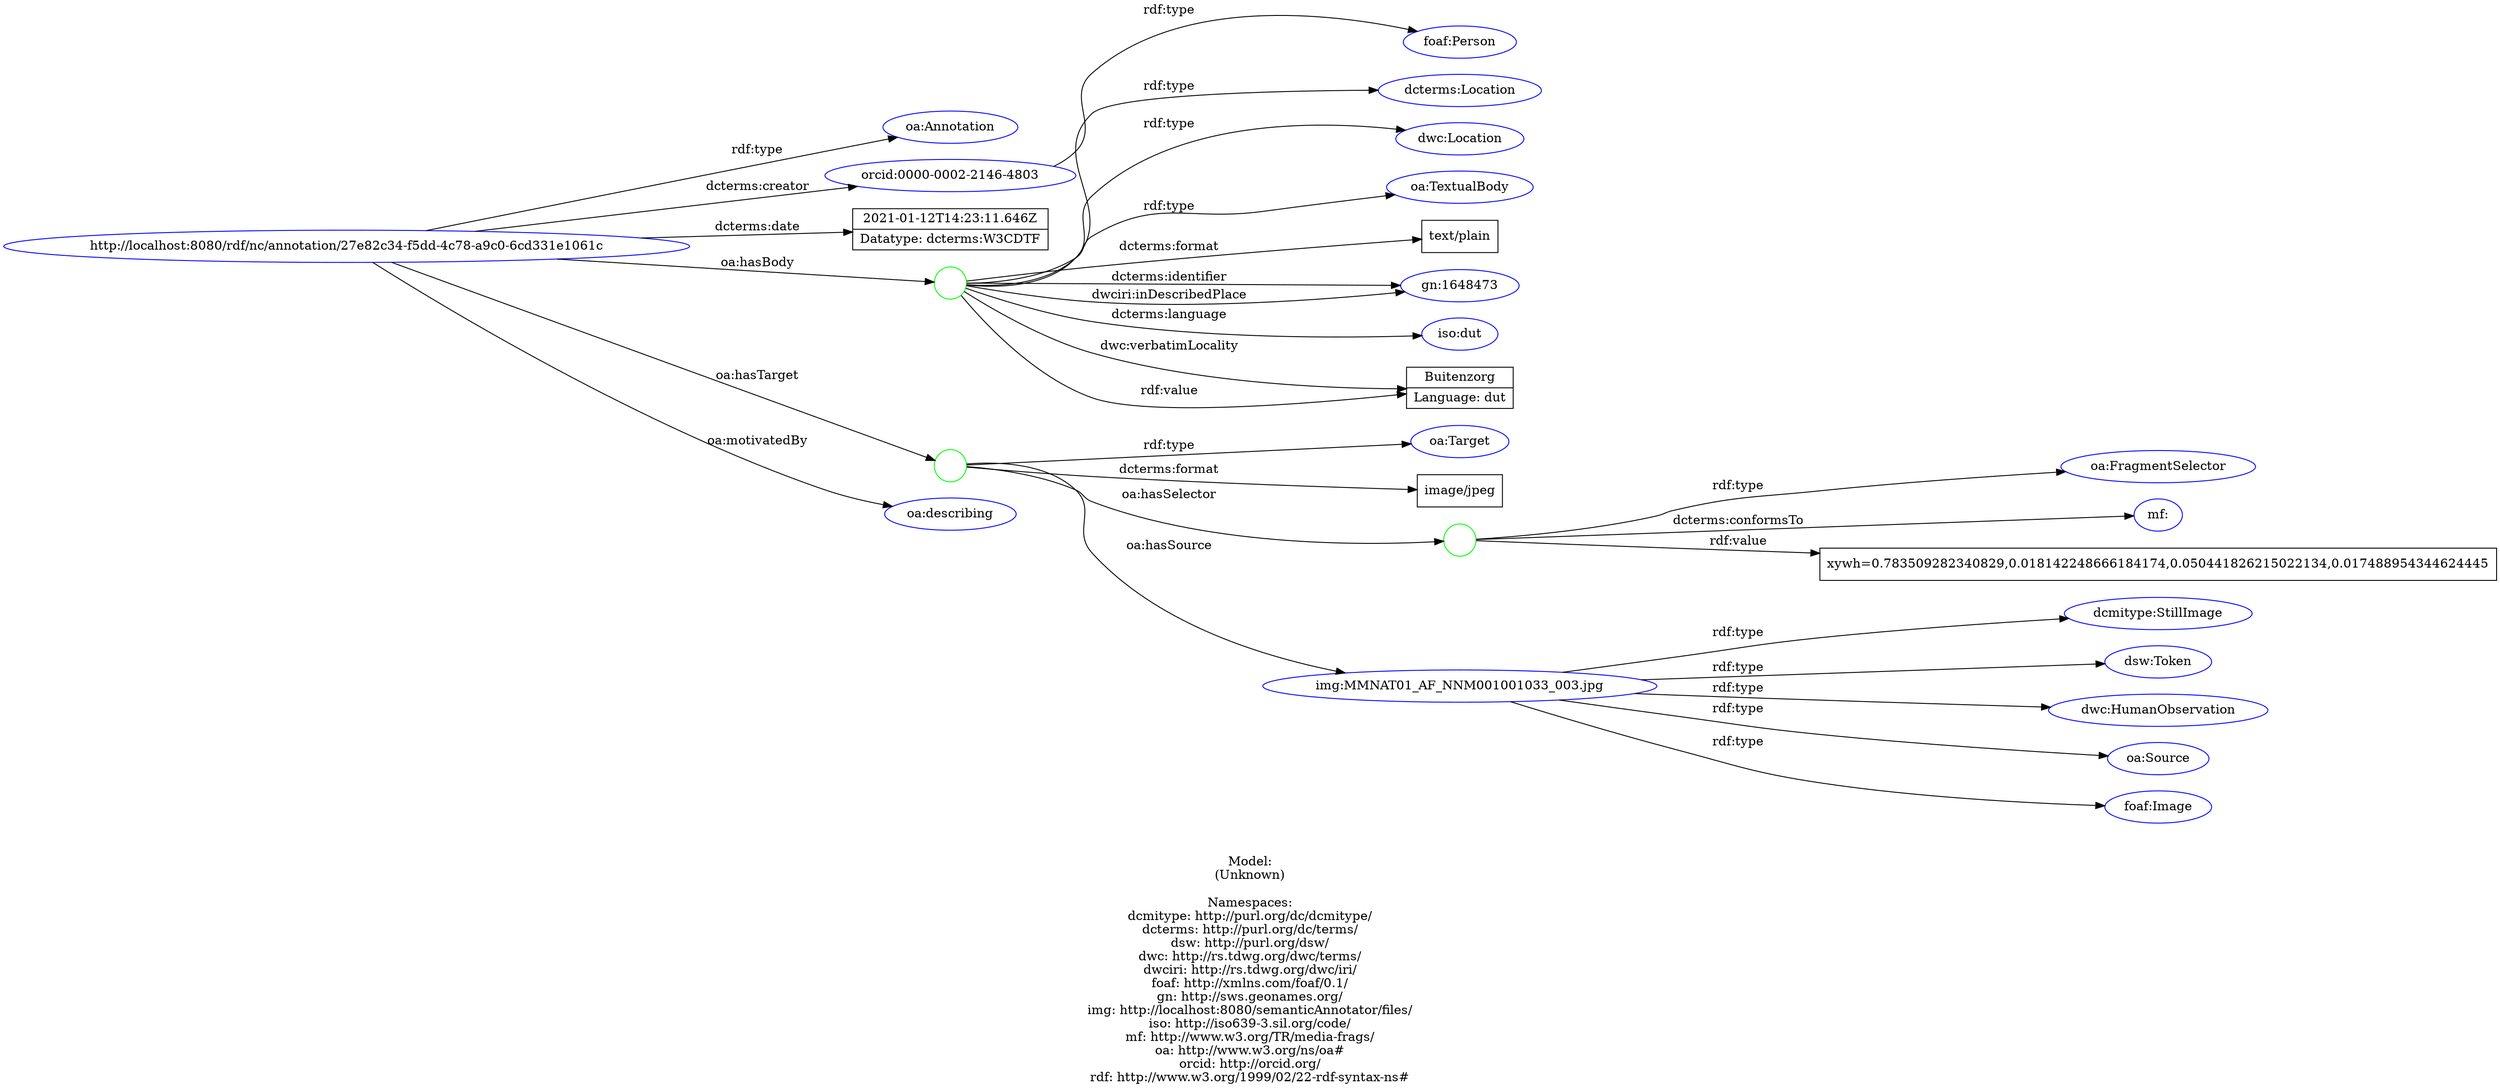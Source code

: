 digraph {
	rankdir = LR;
	charset="utf-8";

	"Rhttp://localhost:8080/rdf/nc/annotation/27e82c34-f5dd-4c78-a9c0-6cd331e1061c" -> "Roa:Annotation" [ label="rdf:type" ];
	"Rhttp://localhost:8080/rdf/nc/annotation/27e82c34-f5dd-4c78-a9c0-6cd331e1061c" -> "Rorcid:0000-0002-2146-4803" [ label="dcterms:creator" ];
	"Rhttp://localhost:8080/rdf/nc/annotation/27e82c34-f5dd-4c78-a9c0-6cd331e1061c" -> "L2021-01-12T14:23:11.646Z|Datatype: dcterms:W3CDTF" [ label="dcterms:date" ];
	"Rhttp://localhost:8080/rdf/nc/annotation/27e82c34-f5dd-4c78-a9c0-6cd331e1061c" -> "B_:node1f0go8rutx13" [ label="oa:hasBody" ];
	"B_:node1f0go8rutx13" -> "Rdcterms:Location" [ label="rdf:type" ];
	"B_:node1f0go8rutx13" -> "Rdwc:Location" [ label="rdf:type" ];
	"B_:node1f0go8rutx13" -> "Roa:TextualBody" [ label="rdf:type" ];
	"B_:node1f0go8rutx13" -> "Ltext/plain" [ label="dcterms:format" ];
	"B_:node1f0go8rutx13" -> "Rgn:1648473" [ label="dcterms:identifier" ];
	"B_:node1f0go8rutx13" -> "Riso:dut" [ label="dcterms:language" ];
	"B_:node1f0go8rutx13" -> "Rgn:1648473" [ label="dwciri:inDescribedPlace" ];
	"B_:node1f0go8rutx13" -> "LBuitenzorg|Language: dut" [ label="dwc:verbatimLocality" ];
	"B_:node1f0go8rutx13" -> "LBuitenzorg|Language: dut" [ label="rdf:value" ];
	"Rhttp://localhost:8080/rdf/nc/annotation/27e82c34-f5dd-4c78-a9c0-6cd331e1061c" -> "B_:node1f0go8rutx12" [ label="oa:hasTarget" ];
	"B_:node1f0go8rutx12" -> "Roa:Target" [ label="rdf:type" ];
	"B_:node1f0go8rutx12" -> "Limage/jpeg" [ label="dcterms:format" ];
	"B_:node1f0go8rutx12" -> "B_:node1f0go8rutx15" [ label="oa:hasSelector" ];
	"B_:node1f0go8rutx15" -> "Roa:FragmentSelector" [ label="rdf:type" ];
	"B_:node1f0go8rutx15" -> "Rmf:" [ label="dcterms:conformsTo" ];
	"B_:node1f0go8rutx15" -> "Lxywh=0.783509282340829,0.018142248666184174,0.050441826215022134,0.017488954344624445" [ label="rdf:value" ];
	"B_:node1f0go8rutx12" -> "Rimg:MMNAT01_AF_NNM001001033_003.jpg" [ label="oa:hasSource" ];
	"Rhttp://localhost:8080/rdf/nc/annotation/27e82c34-f5dd-4c78-a9c0-6cd331e1061c" -> "Roa:describing" [ label="oa:motivatedBy" ];
	"Rorcid:0000-0002-2146-4803" -> "Rfoaf:Person" [ label="rdf:type" ];
	"Rimg:MMNAT01_AF_NNM001001033_003.jpg" -> "Rdcmitype:StillImage" [ label="rdf:type" ];
	"Rimg:MMNAT01_AF_NNM001001033_003.jpg" -> "Rdsw:Token" [ label="rdf:type" ];
	"Rimg:MMNAT01_AF_NNM001001033_003.jpg" -> "Rdwc:HumanObservation" [ label="rdf:type" ];
	"Rimg:MMNAT01_AF_NNM001001033_003.jpg" -> "Roa:Source" [ label="rdf:type" ];
	"Rimg:MMNAT01_AF_NNM001001033_003.jpg" -> "Rfoaf:Image" [ label="rdf:type" ];

	// Resources
	"Rhttp://localhost:8080/rdf/nc/annotation/27e82c34-f5dd-4c78-a9c0-6cd331e1061c" [ label="http://localhost:8080/rdf/nc/annotation/27e82c34-f5dd-4c78-a9c0-6cd331e1061c", shape = ellipse, color = blue ];
	"Roa:Annotation" [ label="oa:Annotation", shape = ellipse, color = blue ];
	"Rorcid:0000-0002-2146-4803" [ label="orcid:0000-0002-2146-4803", shape = ellipse, color = blue ];
	"Rdcterms:Location" [ label="dcterms:Location", shape = ellipse, color = blue ];
	"Rdwc:Location" [ label="dwc:Location", shape = ellipse, color = blue ];
	"Roa:TextualBody" [ label="oa:TextualBody", shape = ellipse, color = blue ];
	"Rgn:1648473" [ label="gn:1648473", shape = ellipse, color = blue ];
	"Riso:dut" [ label="iso:dut", shape = ellipse, color = blue ];
	"Roa:Target" [ label="oa:Target", shape = ellipse, color = blue ];
	"Roa:FragmentSelector" [ label="oa:FragmentSelector", shape = ellipse, color = blue ];
	"Rmf:" [ label="mf:", shape = ellipse, color = blue ];
	"Rimg:MMNAT01_AF_NNM001001033_003.jpg" [ label="img:MMNAT01_AF_NNM001001033_003.jpg", shape = ellipse, color = blue ];
	"Roa:describing" [ label="oa:describing", shape = ellipse, color = blue ];
	"Rfoaf:Person" [ label="foaf:Person", shape = ellipse, color = blue ];
	"Rdcmitype:StillImage" [ label="dcmitype:StillImage", shape = ellipse, color = blue ];
	"Rdsw:Token" [ label="dsw:Token", shape = ellipse, color = blue ];
	"Rdwc:HumanObservation" [ label="dwc:HumanObservation", shape = ellipse, color = blue ];
	"Roa:Source" [ label="oa:Source", shape = ellipse, color = blue ];
	"Rfoaf:Image" [ label="foaf:Image", shape = ellipse, color = blue ];

	// Anonymous nodes
	"B_:node1f0go8rutx13" [ label="", shape = circle, color = green ];
	"B_:node1f0go8rutx12" [ label="", shape = circle, color = green ];
	"B_:node1f0go8rutx15" [ label="", shape = circle, color = green ];

	// Literals
	"L2021-01-12T14:23:11.646Z|Datatype: dcterms:W3CDTF" [ label="2021-01-12T14:23:11.646Z|Datatype: dcterms:W3CDTF", shape = record ];
	"Ltext/plain" [ label="text/plain", shape = record ];
	"LBuitenzorg|Language: dut" [ label="Buitenzorg|Language: dut", shape = record ];
	"Limage/jpeg" [ label="image/jpeg", shape = record ];
	"Lxywh=0.783509282340829,0.018142248666184174,0.050441826215022134,0.017488954344624445" [ label="xywh=0.783509282340829,0.018142248666184174,0.050441826215022134,0.017488954344624445", shape = record ];

	label="\n\nModel:\n(Unknown)\n\nNamespaces:\ndcmitype: http://purl.org/dc/dcmitype/\ndcterms: http://purl.org/dc/terms/\ndsw: http://purl.org/dsw/\ndwc: http://rs.tdwg.org/dwc/terms/\ndwciri: http://rs.tdwg.org/dwc/iri/\nfoaf: http://xmlns.com/foaf/0.1/\ngn: http://sws.geonames.org/\nimg: http://localhost:8080/semanticAnnotator/files/\niso: http://iso639-3.sil.org/code/\nmf: http://www.w3.org/TR/media-frags/\noa: http://www.w3.org/ns/oa#\norcid: http://orcid.org/\nrdf: http://www.w3.org/1999/02/22-rdf-syntax-ns#\n";
}
